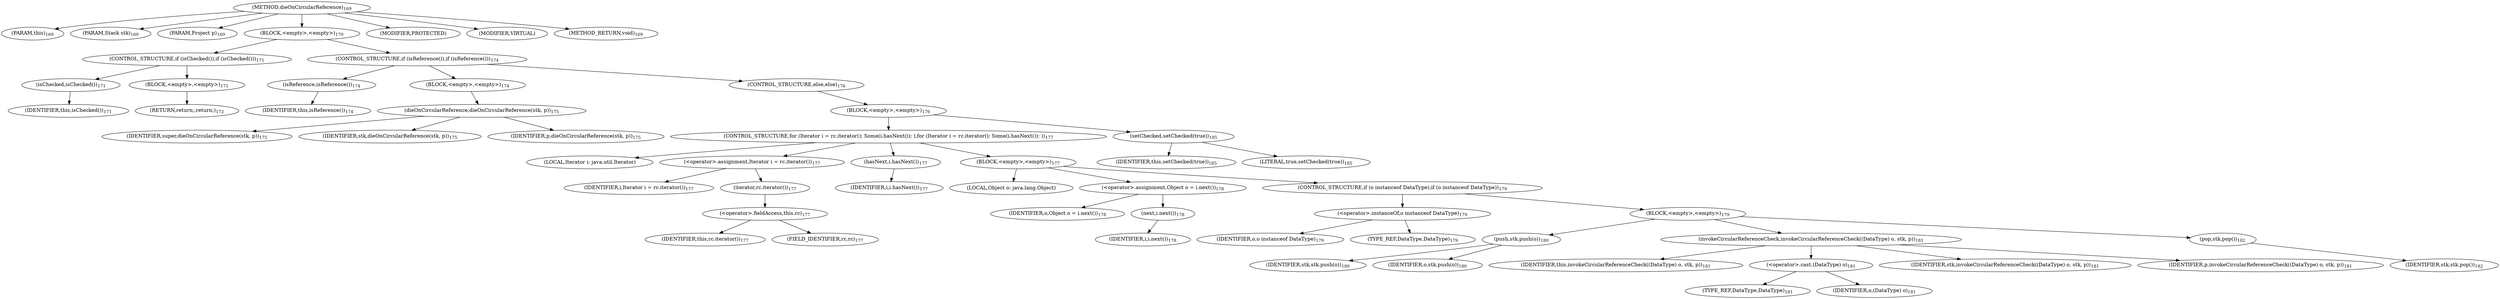 digraph "dieOnCircularReference" {  
"290" [label = <(METHOD,dieOnCircularReference)<SUB>169</SUB>> ]
"34" [label = <(PARAM,this)<SUB>169</SUB>> ]
"291" [label = <(PARAM,Stack stk)<SUB>169</SUB>> ]
"292" [label = <(PARAM,Project p)<SUB>169</SUB>> ]
"293" [label = <(BLOCK,&lt;empty&gt;,&lt;empty&gt;)<SUB>170</SUB>> ]
"294" [label = <(CONTROL_STRUCTURE,if (isChecked()),if (isChecked()))<SUB>171</SUB>> ]
"295" [label = <(isChecked,isChecked())<SUB>171</SUB>> ]
"33" [label = <(IDENTIFIER,this,isChecked())<SUB>171</SUB>> ]
"296" [label = <(BLOCK,&lt;empty&gt;,&lt;empty&gt;)<SUB>171</SUB>> ]
"297" [label = <(RETURN,return;,return;)<SUB>172</SUB>> ]
"298" [label = <(CONTROL_STRUCTURE,if (isReference()),if (isReference()))<SUB>174</SUB>> ]
"299" [label = <(isReference,isReference())<SUB>174</SUB>> ]
"35" [label = <(IDENTIFIER,this,isReference())<SUB>174</SUB>> ]
"300" [label = <(BLOCK,&lt;empty&gt;,&lt;empty&gt;)<SUB>174</SUB>> ]
"301" [label = <(dieOnCircularReference,dieOnCircularReference(stk, p))<SUB>175</SUB>> ]
"302" [label = <(IDENTIFIER,super,dieOnCircularReference(stk, p))<SUB>175</SUB>> ]
"303" [label = <(IDENTIFIER,stk,dieOnCircularReference(stk, p))<SUB>175</SUB>> ]
"304" [label = <(IDENTIFIER,p,dieOnCircularReference(stk, p))<SUB>175</SUB>> ]
"305" [label = <(CONTROL_STRUCTURE,else,else)<SUB>176</SUB>> ]
"306" [label = <(BLOCK,&lt;empty&gt;,&lt;empty&gt;)<SUB>176</SUB>> ]
"307" [label = <(CONTROL_STRUCTURE,for (Iterator i = rc.iterator(); Some(i.hasNext()); ),for (Iterator i = rc.iterator(); Some(i.hasNext()); ))<SUB>177</SUB>> ]
"308" [label = <(LOCAL,Iterator i: java.util.Iterator)> ]
"309" [label = <(&lt;operator&gt;.assignment,Iterator i = rc.iterator())<SUB>177</SUB>> ]
"310" [label = <(IDENTIFIER,i,Iterator i = rc.iterator())<SUB>177</SUB>> ]
"311" [label = <(iterator,rc.iterator())<SUB>177</SUB>> ]
"312" [label = <(&lt;operator&gt;.fieldAccess,this.rc)<SUB>177</SUB>> ]
"313" [label = <(IDENTIFIER,this,rc.iterator())<SUB>177</SUB>> ]
"314" [label = <(FIELD_IDENTIFIER,rc,rc)<SUB>177</SUB>> ]
"315" [label = <(hasNext,i.hasNext())<SUB>177</SUB>> ]
"316" [label = <(IDENTIFIER,i,i.hasNext())<SUB>177</SUB>> ]
"317" [label = <(BLOCK,&lt;empty&gt;,&lt;empty&gt;)<SUB>177</SUB>> ]
"318" [label = <(LOCAL,Object o: java.lang.Object)> ]
"319" [label = <(&lt;operator&gt;.assignment,Object o = i.next())<SUB>178</SUB>> ]
"320" [label = <(IDENTIFIER,o,Object o = i.next())<SUB>178</SUB>> ]
"321" [label = <(next,i.next())<SUB>178</SUB>> ]
"322" [label = <(IDENTIFIER,i,i.next())<SUB>178</SUB>> ]
"323" [label = <(CONTROL_STRUCTURE,if (o instanceof DataType),if (o instanceof DataType))<SUB>179</SUB>> ]
"324" [label = <(&lt;operator&gt;.instanceOf,o instanceof DataType)<SUB>179</SUB>> ]
"325" [label = <(IDENTIFIER,o,o instanceof DataType)<SUB>179</SUB>> ]
"326" [label = <(TYPE_REF,DataType,DataType)<SUB>179</SUB>> ]
"327" [label = <(BLOCK,&lt;empty&gt;,&lt;empty&gt;)<SUB>179</SUB>> ]
"328" [label = <(push,stk.push(o))<SUB>180</SUB>> ]
"329" [label = <(IDENTIFIER,stk,stk.push(o))<SUB>180</SUB>> ]
"330" [label = <(IDENTIFIER,o,stk.push(o))<SUB>180</SUB>> ]
"331" [label = <(invokeCircularReferenceCheck,invokeCircularReferenceCheck((DataType) o, stk, p))<SUB>181</SUB>> ]
"36" [label = <(IDENTIFIER,this,invokeCircularReferenceCheck((DataType) o, stk, p))<SUB>181</SUB>> ]
"332" [label = <(&lt;operator&gt;.cast,(DataType) o)<SUB>181</SUB>> ]
"333" [label = <(TYPE_REF,DataType,DataType)<SUB>181</SUB>> ]
"334" [label = <(IDENTIFIER,o,(DataType) o)<SUB>181</SUB>> ]
"335" [label = <(IDENTIFIER,stk,invokeCircularReferenceCheck((DataType) o, stk, p))<SUB>181</SUB>> ]
"336" [label = <(IDENTIFIER,p,invokeCircularReferenceCheck((DataType) o, stk, p))<SUB>181</SUB>> ]
"337" [label = <(pop,stk.pop())<SUB>182</SUB>> ]
"338" [label = <(IDENTIFIER,stk,stk.pop())<SUB>182</SUB>> ]
"339" [label = <(setChecked,setChecked(true))<SUB>185</SUB>> ]
"37" [label = <(IDENTIFIER,this,setChecked(true))<SUB>185</SUB>> ]
"340" [label = <(LITERAL,true,setChecked(true))<SUB>185</SUB>> ]
"341" [label = <(MODIFIER,PROTECTED)> ]
"342" [label = <(MODIFIER,VIRTUAL)> ]
"343" [label = <(METHOD_RETURN,void)<SUB>169</SUB>> ]
  "290" -> "34" 
  "290" -> "291" 
  "290" -> "292" 
  "290" -> "293" 
  "290" -> "341" 
  "290" -> "342" 
  "290" -> "343" 
  "293" -> "294" 
  "293" -> "298" 
  "294" -> "295" 
  "294" -> "296" 
  "295" -> "33" 
  "296" -> "297" 
  "298" -> "299" 
  "298" -> "300" 
  "298" -> "305" 
  "299" -> "35" 
  "300" -> "301" 
  "301" -> "302" 
  "301" -> "303" 
  "301" -> "304" 
  "305" -> "306" 
  "306" -> "307" 
  "306" -> "339" 
  "307" -> "308" 
  "307" -> "309" 
  "307" -> "315" 
  "307" -> "317" 
  "309" -> "310" 
  "309" -> "311" 
  "311" -> "312" 
  "312" -> "313" 
  "312" -> "314" 
  "315" -> "316" 
  "317" -> "318" 
  "317" -> "319" 
  "317" -> "323" 
  "319" -> "320" 
  "319" -> "321" 
  "321" -> "322" 
  "323" -> "324" 
  "323" -> "327" 
  "324" -> "325" 
  "324" -> "326" 
  "327" -> "328" 
  "327" -> "331" 
  "327" -> "337" 
  "328" -> "329" 
  "328" -> "330" 
  "331" -> "36" 
  "331" -> "332" 
  "331" -> "335" 
  "331" -> "336" 
  "332" -> "333" 
  "332" -> "334" 
  "337" -> "338" 
  "339" -> "37" 
  "339" -> "340" 
}
